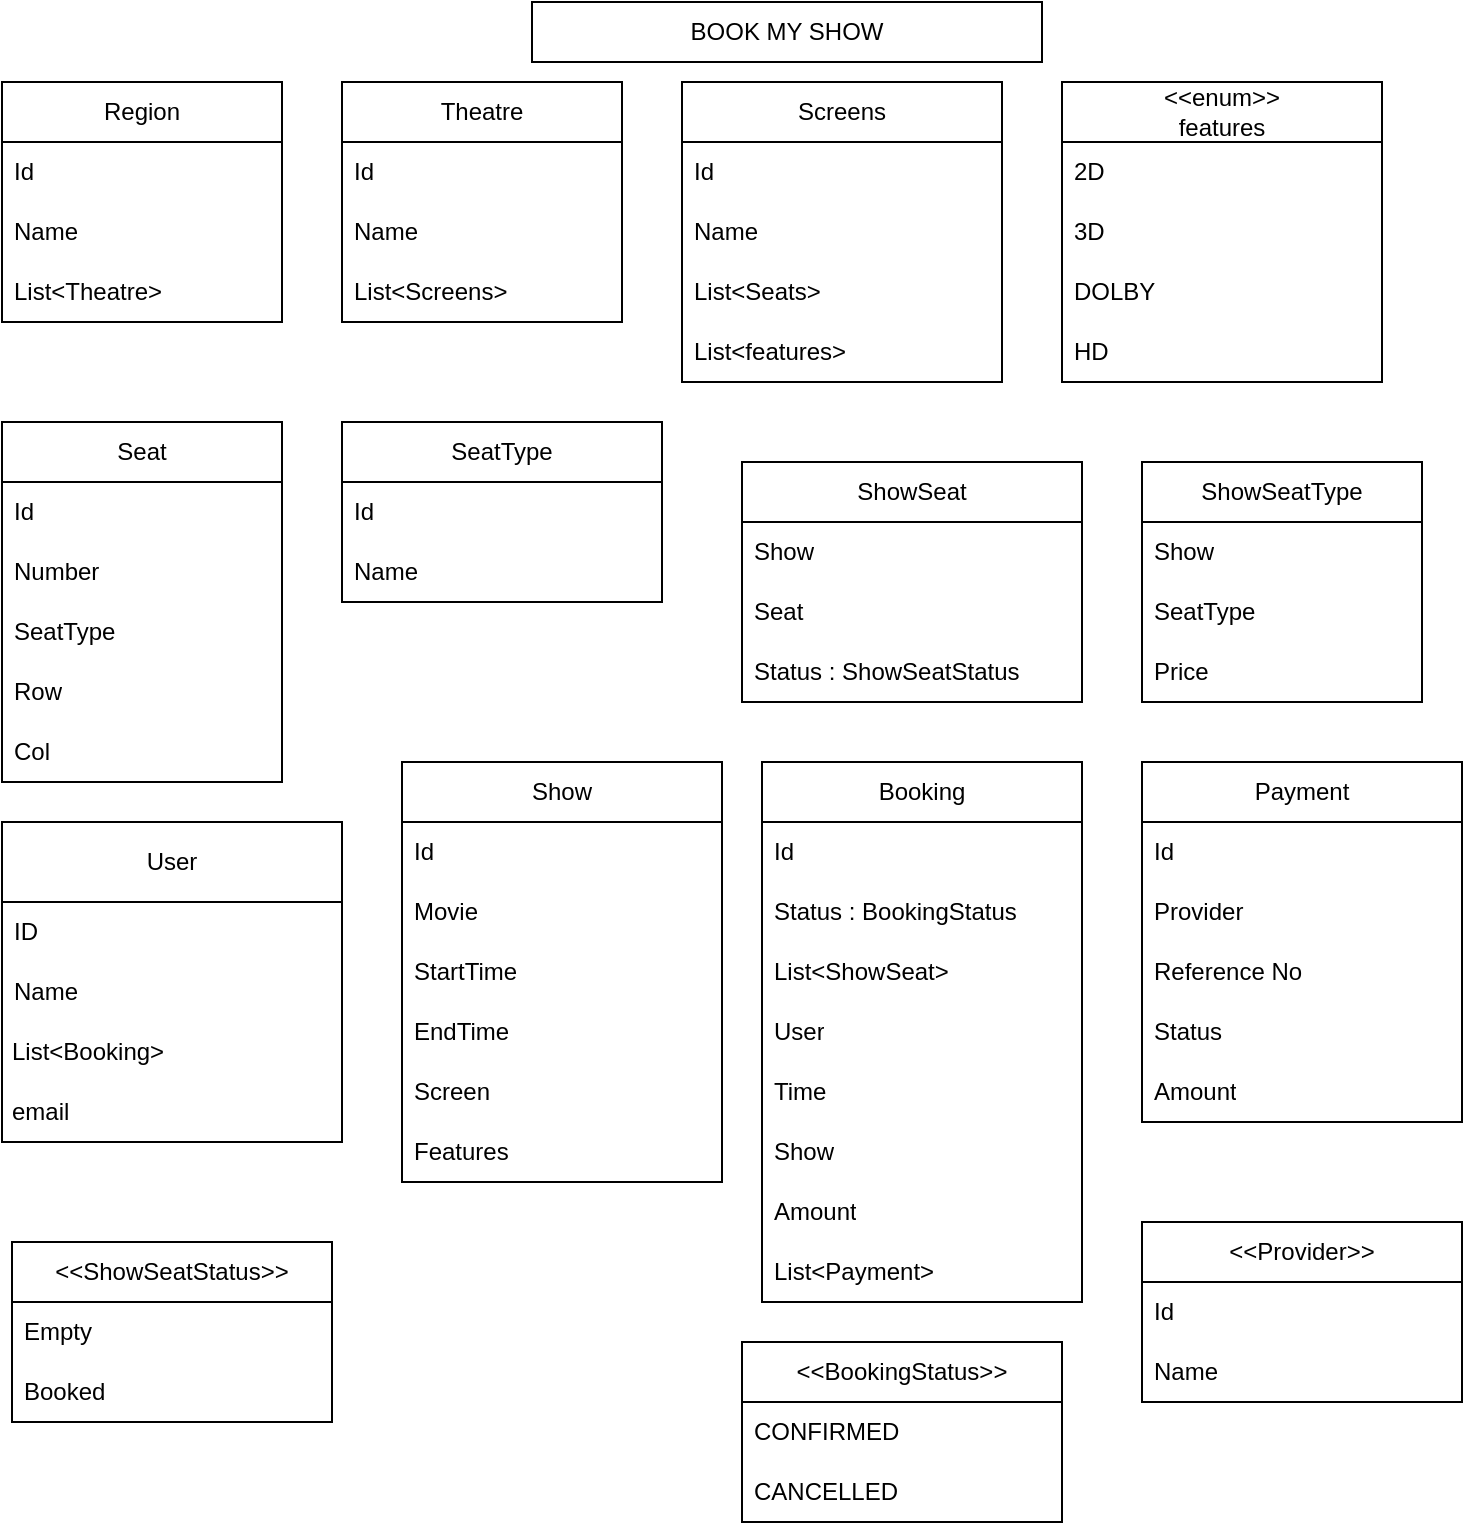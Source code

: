 <mxfile version="21.2.9" type="github">
  <diagram name="Page-1" id="JEzkA79z9Nz-sqjyWass">
    <mxGraphModel dx="1008" dy="642" grid="1" gridSize="10" guides="1" tooltips="1" connect="1" arrows="1" fold="1" page="1" pageScale="1" pageWidth="850" pageHeight="1100" math="0" shadow="0">
      <root>
        <mxCell id="0" />
        <mxCell id="1" parent="0" />
        <mxCell id="82BOyGzIjIqKKDNRnofl-1" value="Region" style="swimlane;fontStyle=0;childLayout=stackLayout;horizontal=1;startSize=30;horizontalStack=0;resizeParent=1;resizeParentMax=0;resizeLast=0;collapsible=1;marginBottom=0;whiteSpace=wrap;html=1;" vertex="1" parent="1">
          <mxGeometry x="40" y="40" width="140" height="120" as="geometry" />
        </mxCell>
        <mxCell id="82BOyGzIjIqKKDNRnofl-2" value="Id" style="text;strokeColor=none;fillColor=none;align=left;verticalAlign=middle;spacingLeft=4;spacingRight=4;overflow=hidden;points=[[0,0.5],[1,0.5]];portConstraint=eastwest;rotatable=0;whiteSpace=wrap;html=1;" vertex="1" parent="82BOyGzIjIqKKDNRnofl-1">
          <mxGeometry y="30" width="140" height="30" as="geometry" />
        </mxCell>
        <mxCell id="82BOyGzIjIqKKDNRnofl-3" value="Name" style="text;strokeColor=none;fillColor=none;align=left;verticalAlign=middle;spacingLeft=4;spacingRight=4;overflow=hidden;points=[[0,0.5],[1,0.5]];portConstraint=eastwest;rotatable=0;whiteSpace=wrap;html=1;" vertex="1" parent="82BOyGzIjIqKKDNRnofl-1">
          <mxGeometry y="60" width="140" height="30" as="geometry" />
        </mxCell>
        <mxCell id="82BOyGzIjIqKKDNRnofl-4" value="List&amp;lt;Theatre&amp;gt;" style="text;strokeColor=none;fillColor=none;align=left;verticalAlign=middle;spacingLeft=4;spacingRight=4;overflow=hidden;points=[[0,0.5],[1,0.5]];portConstraint=eastwest;rotatable=0;whiteSpace=wrap;html=1;" vertex="1" parent="82BOyGzIjIqKKDNRnofl-1">
          <mxGeometry y="90" width="140" height="30" as="geometry" />
        </mxCell>
        <mxCell id="82BOyGzIjIqKKDNRnofl-5" value="Theatre" style="swimlane;fontStyle=0;childLayout=stackLayout;horizontal=1;startSize=30;horizontalStack=0;resizeParent=1;resizeParentMax=0;resizeLast=0;collapsible=1;marginBottom=0;whiteSpace=wrap;html=1;" vertex="1" parent="1">
          <mxGeometry x="210" y="40" width="140" height="120" as="geometry" />
        </mxCell>
        <mxCell id="82BOyGzIjIqKKDNRnofl-6" value="Id" style="text;strokeColor=none;fillColor=none;align=left;verticalAlign=middle;spacingLeft=4;spacingRight=4;overflow=hidden;points=[[0,0.5],[1,0.5]];portConstraint=eastwest;rotatable=0;whiteSpace=wrap;html=1;" vertex="1" parent="82BOyGzIjIqKKDNRnofl-5">
          <mxGeometry y="30" width="140" height="30" as="geometry" />
        </mxCell>
        <mxCell id="82BOyGzIjIqKKDNRnofl-7" value="Name" style="text;strokeColor=none;fillColor=none;align=left;verticalAlign=middle;spacingLeft=4;spacingRight=4;overflow=hidden;points=[[0,0.5],[1,0.5]];portConstraint=eastwest;rotatable=0;whiteSpace=wrap;html=1;" vertex="1" parent="82BOyGzIjIqKKDNRnofl-5">
          <mxGeometry y="60" width="140" height="30" as="geometry" />
        </mxCell>
        <mxCell id="82BOyGzIjIqKKDNRnofl-8" value="List&amp;lt;Screens&amp;gt;" style="text;strokeColor=none;fillColor=none;align=left;verticalAlign=middle;spacingLeft=4;spacingRight=4;overflow=hidden;points=[[0,0.5],[1,0.5]];portConstraint=eastwest;rotatable=0;whiteSpace=wrap;html=1;" vertex="1" parent="82BOyGzIjIqKKDNRnofl-5">
          <mxGeometry y="90" width="140" height="30" as="geometry" />
        </mxCell>
        <object label="Screens" Features="" id="82BOyGzIjIqKKDNRnofl-9">
          <mxCell style="swimlane;fontStyle=0;childLayout=stackLayout;horizontal=1;startSize=30;horizontalStack=0;resizeParent=1;resizeParentMax=0;resizeLast=0;collapsible=1;marginBottom=0;whiteSpace=wrap;html=1;swimlaneLine=1;points=[[0,0,0,0,0],[0,0.25,0,0,0],[0,0.5,0,0,0],[0,0.75,0,0,0],[0,1,0,0,0],[0.25,0,0,0,0],[0.25,1,0,0,0],[0.5,0,0,0,0],[0.5,1,0,0,0],[0.75,0,0,0,0],[0.75,1,0,0,0],[1,0,0,0,0],[1,0.25,0,0,0],[1,0.5,0,0,0],[1,0.75,0,0,0],[1,1,0,0,0]];rotation=0;" vertex="1" parent="1">
            <mxGeometry x="380" y="40" width="160" height="150" as="geometry" />
          </mxCell>
        </object>
        <mxCell id="82BOyGzIjIqKKDNRnofl-10" value="Id" style="text;strokeColor=none;fillColor=none;align=left;verticalAlign=middle;spacingLeft=4;spacingRight=4;overflow=hidden;points=[[0,0.5],[1,0.5]];portConstraint=eastwest;rotatable=0;whiteSpace=wrap;html=1;" vertex="1" parent="82BOyGzIjIqKKDNRnofl-9">
          <mxGeometry y="30" width="160" height="30" as="geometry" />
        </mxCell>
        <mxCell id="82BOyGzIjIqKKDNRnofl-11" value="Name" style="text;strokeColor=none;fillColor=none;align=left;verticalAlign=middle;spacingLeft=4;spacingRight=4;overflow=hidden;points=[[0,0.5],[1,0.5]];portConstraint=eastwest;rotatable=0;whiteSpace=wrap;html=1;" vertex="1" parent="82BOyGzIjIqKKDNRnofl-9">
          <mxGeometry y="60" width="160" height="30" as="geometry" />
        </mxCell>
        <mxCell id="82BOyGzIjIqKKDNRnofl-12" value="List&amp;lt;Seats&amp;gt;" style="text;strokeColor=none;fillColor=none;align=left;verticalAlign=middle;spacingLeft=4;spacingRight=4;overflow=hidden;points=[[0,0.5],[1,0.5]];portConstraint=eastwest;rotatable=0;whiteSpace=wrap;html=1;" vertex="1" parent="82BOyGzIjIqKKDNRnofl-9">
          <mxGeometry y="90" width="160" height="30" as="geometry" />
        </mxCell>
        <mxCell id="82BOyGzIjIqKKDNRnofl-29" value="List&amp;lt;features&amp;gt;" style="text;strokeColor=none;fillColor=none;align=left;verticalAlign=middle;spacingLeft=4;spacingRight=4;overflow=hidden;points=[[0,0.5],[1,0.5]];portConstraint=eastwest;rotatable=0;whiteSpace=wrap;html=1;" vertex="1" parent="82BOyGzIjIqKKDNRnofl-9">
          <mxGeometry y="120" width="160" height="30" as="geometry" />
        </mxCell>
        <mxCell id="82BOyGzIjIqKKDNRnofl-21" value="User" style="swimlane;fontStyle=0;childLayout=stackLayout;horizontal=1;startSize=40;horizontalStack=0;resizeParent=1;resizeParentMax=0;resizeLast=0;collapsible=1;marginBottom=0;whiteSpace=wrap;html=1;" vertex="1" parent="1">
          <mxGeometry x="40" y="410" width="170" height="160" as="geometry" />
        </mxCell>
        <mxCell id="82BOyGzIjIqKKDNRnofl-22" value="ID&lt;span style=&quot;white-space: pre;&quot;&gt;	&lt;/span&gt;" style="text;strokeColor=none;fillColor=none;align=left;verticalAlign=middle;spacingLeft=4;spacingRight=4;overflow=hidden;points=[[0,0.5],[1,0.5]];portConstraint=eastwest;rotatable=0;whiteSpace=wrap;html=1;" vertex="1" parent="82BOyGzIjIqKKDNRnofl-21">
          <mxGeometry y="40" width="170" height="30" as="geometry" />
        </mxCell>
        <mxCell id="82BOyGzIjIqKKDNRnofl-23" value="Name" style="text;strokeColor=none;fillColor=none;align=left;verticalAlign=middle;spacingLeft=4;spacingRight=4;overflow=hidden;points=[[0,0.5],[1,0.5]];portConstraint=eastwest;rotatable=0;whiteSpace=wrap;html=1;" vertex="1" parent="82BOyGzIjIqKKDNRnofl-21">
          <mxGeometry y="70" width="170" height="30" as="geometry" />
        </mxCell>
        <mxCell id="82BOyGzIjIqKKDNRnofl-25" value="List&amp;lt;Booking&amp;gt;" style="text;strokeColor=none;fillColor=none;align=left;verticalAlign=middle;spacingLeft=3;spacingRight=4;overflow=hidden;points=[[0,0.5],[1,0.5]];portConstraint=eastwest;rotatable=0;whiteSpace=wrap;html=1;" vertex="1" parent="82BOyGzIjIqKKDNRnofl-21">
          <mxGeometry y="100" width="170" height="30" as="geometry" />
        </mxCell>
        <mxCell id="82BOyGzIjIqKKDNRnofl-24" value="email" style="text;strokeColor=none;fillColor=none;align=left;verticalAlign=middle;spacingLeft=3;spacingRight=4;overflow=hidden;points=[[0,0.5],[1,0.5]];portConstraint=eastwest;rotatable=0;whiteSpace=wrap;html=1;" vertex="1" parent="82BOyGzIjIqKKDNRnofl-21">
          <mxGeometry y="130" width="170" height="30" as="geometry" />
        </mxCell>
        <object label="&amp;lt;&amp;lt;enum&amp;gt;&amp;gt;&lt;br&gt;features" Features="" id="82BOyGzIjIqKKDNRnofl-30">
          <mxCell style="swimlane;fontStyle=0;childLayout=stackLayout;horizontal=1;startSize=30;horizontalStack=0;resizeParent=1;resizeParentMax=0;resizeLast=0;collapsible=1;marginBottom=0;whiteSpace=wrap;html=1;swimlaneLine=1;points=[[0,0,0,0,0],[0,0.25,0,0,0],[0,0.5,0,0,0],[0,0.75,0,0,0],[0,1,0,0,0],[0.25,0,0,0,0],[0.25,1,0,0,0],[0.5,0,0,0,0],[0.5,1,0,0,0],[0.75,0,0,0,0],[0.75,1,0,0,0],[1,0,0,0,0],[1,0.25,0,0,0],[1,0.5,0,0,0],[1,0.75,0,0,0],[1,1,0,0,0]];rotation=0;" vertex="1" parent="1">
            <mxGeometry x="570" y="40" width="160" height="150" as="geometry" />
          </mxCell>
        </object>
        <mxCell id="82BOyGzIjIqKKDNRnofl-31" value="2D" style="text;strokeColor=none;fillColor=none;align=left;verticalAlign=middle;spacingLeft=4;spacingRight=4;overflow=hidden;points=[[0,0.5],[1,0.5]];portConstraint=eastwest;rotatable=0;whiteSpace=wrap;html=1;" vertex="1" parent="82BOyGzIjIqKKDNRnofl-30">
          <mxGeometry y="30" width="160" height="30" as="geometry" />
        </mxCell>
        <mxCell id="82BOyGzIjIqKKDNRnofl-32" value="3D" style="text;strokeColor=none;fillColor=none;align=left;verticalAlign=middle;spacingLeft=4;spacingRight=4;overflow=hidden;points=[[0,0.5],[1,0.5]];portConstraint=eastwest;rotatable=0;whiteSpace=wrap;html=1;" vertex="1" parent="82BOyGzIjIqKKDNRnofl-30">
          <mxGeometry y="60" width="160" height="30" as="geometry" />
        </mxCell>
        <mxCell id="82BOyGzIjIqKKDNRnofl-33" value="DOLBY" style="text;strokeColor=none;fillColor=none;align=left;verticalAlign=middle;spacingLeft=4;spacingRight=4;overflow=hidden;points=[[0,0.5],[1,0.5]];portConstraint=eastwest;rotatable=0;whiteSpace=wrap;html=1;" vertex="1" parent="82BOyGzIjIqKKDNRnofl-30">
          <mxGeometry y="90" width="160" height="30" as="geometry" />
        </mxCell>
        <mxCell id="82BOyGzIjIqKKDNRnofl-34" value="HD" style="text;strokeColor=none;fillColor=none;align=left;verticalAlign=middle;spacingLeft=4;spacingRight=4;overflow=hidden;points=[[0,0.5],[1,0.5]];portConstraint=eastwest;rotatable=0;whiteSpace=wrap;html=1;" vertex="1" parent="82BOyGzIjIqKKDNRnofl-30">
          <mxGeometry y="120" width="160" height="30" as="geometry" />
        </mxCell>
        <object label="Seat" Features="" id="82BOyGzIjIqKKDNRnofl-35">
          <mxCell style="swimlane;fontStyle=0;childLayout=stackLayout;horizontal=1;startSize=30;horizontalStack=0;resizeParent=1;resizeParentMax=0;resizeLast=0;collapsible=1;marginBottom=0;whiteSpace=wrap;html=1;swimlaneLine=1;points=[[0,0,0,0,0],[0,0.25,0,0,0],[0,0.5,0,0,0],[0,0.75,0,0,0],[0,1,0,0,0],[0.25,0,0,0,0],[0.25,1,0,0,0],[0.5,0,0,0,0],[0.5,1,0,0,0],[0.75,0,0,0,0],[0.75,1,0,0,0],[1,0,0,0,0],[1,0.25,0,0,0],[1,0.5,0,0,0],[1,0.75,0,0,0],[1,1,0,0,0]];rotation=0;" vertex="1" parent="1">
            <mxGeometry x="40" y="210" width="140" height="180" as="geometry" />
          </mxCell>
        </object>
        <mxCell id="82BOyGzIjIqKKDNRnofl-36" value="Id" style="text;strokeColor=none;fillColor=none;align=left;verticalAlign=middle;spacingLeft=4;spacingRight=4;overflow=hidden;points=[[0,0.5],[1,0.5]];portConstraint=eastwest;rotatable=0;whiteSpace=wrap;html=1;" vertex="1" parent="82BOyGzIjIqKKDNRnofl-35">
          <mxGeometry y="30" width="140" height="30" as="geometry" />
        </mxCell>
        <mxCell id="82BOyGzIjIqKKDNRnofl-37" value="Number" style="text;strokeColor=none;fillColor=none;align=left;verticalAlign=middle;spacingLeft=4;spacingRight=4;overflow=hidden;points=[[0,0.5],[1,0.5]];portConstraint=eastwest;rotatable=0;whiteSpace=wrap;html=1;" vertex="1" parent="82BOyGzIjIqKKDNRnofl-35">
          <mxGeometry y="60" width="140" height="30" as="geometry" />
        </mxCell>
        <mxCell id="82BOyGzIjIqKKDNRnofl-45" value="SeatType" style="text;strokeColor=none;fillColor=none;align=left;verticalAlign=middle;spacingLeft=4;spacingRight=4;overflow=hidden;points=[[0,0.5],[1,0.5]];portConstraint=eastwest;rotatable=0;whiteSpace=wrap;html=1;" vertex="1" parent="82BOyGzIjIqKKDNRnofl-35">
          <mxGeometry y="90" width="140" height="30" as="geometry" />
        </mxCell>
        <mxCell id="82BOyGzIjIqKKDNRnofl-38" value="Row" style="text;strokeColor=none;fillColor=none;align=left;verticalAlign=middle;spacingLeft=4;spacingRight=4;overflow=hidden;points=[[0,0.5],[1,0.5]];portConstraint=eastwest;rotatable=0;whiteSpace=wrap;html=1;" vertex="1" parent="82BOyGzIjIqKKDNRnofl-35">
          <mxGeometry y="120" width="140" height="30" as="geometry" />
        </mxCell>
        <mxCell id="82BOyGzIjIqKKDNRnofl-39" value="Col" style="text;strokeColor=none;fillColor=none;align=left;verticalAlign=middle;spacingLeft=4;spacingRight=4;overflow=hidden;points=[[0,0.5],[1,0.5]];portConstraint=eastwest;rotatable=0;whiteSpace=wrap;html=1;" vertex="1" parent="82BOyGzIjIqKKDNRnofl-35">
          <mxGeometry y="150" width="140" height="30" as="geometry" />
        </mxCell>
        <object label="Show" Features="" id="82BOyGzIjIqKKDNRnofl-40">
          <mxCell style="swimlane;fontStyle=0;childLayout=stackLayout;horizontal=1;startSize=30;horizontalStack=0;resizeParent=1;resizeParentMax=0;resizeLast=0;collapsible=1;marginBottom=0;whiteSpace=wrap;html=1;swimlaneLine=1;points=[[0,0,0,0,0],[0,0.25,0,0,0],[0,0.5,0,0,0],[0,0.75,0,0,0],[0,1,0,0,0],[0.25,0,0,0,0],[0.25,1,0,0,0],[0.5,0,0,0,0],[0.5,1,0,0,0],[0.75,0,0,0,0],[0.75,1,0,0,0],[1,0,0,0,0],[1,0.25,0,0,0],[1,0.5,0,0,0],[1,0.75,0,0,0],[1,1,0,0,0]];rotation=0;" vertex="1" parent="1">
            <mxGeometry x="240" y="380" width="160" height="210" as="geometry" />
          </mxCell>
        </object>
        <mxCell id="82BOyGzIjIqKKDNRnofl-41" value="Id" style="text;strokeColor=none;fillColor=none;align=left;verticalAlign=middle;spacingLeft=4;spacingRight=4;overflow=hidden;points=[[0,0.5],[1,0.5]];portConstraint=eastwest;rotatable=0;whiteSpace=wrap;html=1;" vertex="1" parent="82BOyGzIjIqKKDNRnofl-40">
          <mxGeometry y="30" width="160" height="30" as="geometry" />
        </mxCell>
        <mxCell id="82BOyGzIjIqKKDNRnofl-42" value="Movie" style="text;strokeColor=none;fillColor=none;align=left;verticalAlign=middle;spacingLeft=4;spacingRight=4;overflow=hidden;points=[[0,0.5],[1,0.5]];portConstraint=eastwest;rotatable=0;whiteSpace=wrap;html=1;" vertex="1" parent="82BOyGzIjIqKKDNRnofl-40">
          <mxGeometry y="60" width="160" height="30" as="geometry" />
        </mxCell>
        <mxCell id="82BOyGzIjIqKKDNRnofl-44" value="StartTime" style="text;strokeColor=none;fillColor=none;align=left;verticalAlign=middle;spacingLeft=4;spacingRight=4;overflow=hidden;points=[[0,0.5],[1,0.5]];portConstraint=eastwest;rotatable=0;whiteSpace=wrap;html=1;" vertex="1" parent="82BOyGzIjIqKKDNRnofl-40">
          <mxGeometry y="90" width="160" height="30" as="geometry" />
        </mxCell>
        <mxCell id="82BOyGzIjIqKKDNRnofl-52" value="EndTime" style="text;strokeColor=none;fillColor=none;align=left;verticalAlign=middle;spacingLeft=4;spacingRight=4;overflow=hidden;points=[[0,0.5],[1,0.5]];portConstraint=eastwest;rotatable=0;whiteSpace=wrap;html=1;" vertex="1" parent="82BOyGzIjIqKKDNRnofl-40">
          <mxGeometry y="120" width="160" height="30" as="geometry" />
        </mxCell>
        <mxCell id="82BOyGzIjIqKKDNRnofl-51" value="Screen" style="text;strokeColor=none;fillColor=none;align=left;verticalAlign=middle;spacingLeft=4;spacingRight=4;overflow=hidden;points=[[0,0.5],[1,0.5]];portConstraint=eastwest;rotatable=0;whiteSpace=wrap;html=1;" vertex="1" parent="82BOyGzIjIqKKDNRnofl-40">
          <mxGeometry y="150" width="160" height="30" as="geometry" />
        </mxCell>
        <mxCell id="82BOyGzIjIqKKDNRnofl-50" value="Features" style="text;strokeColor=none;fillColor=none;align=left;verticalAlign=middle;spacingLeft=4;spacingRight=4;overflow=hidden;points=[[0,0.5],[1,0.5]];portConstraint=eastwest;rotatable=0;whiteSpace=wrap;html=1;" vertex="1" parent="82BOyGzIjIqKKDNRnofl-40">
          <mxGeometry y="180" width="160" height="30" as="geometry" />
        </mxCell>
        <object label="SeatType" Features="" id="82BOyGzIjIqKKDNRnofl-46">
          <mxCell style="swimlane;fontStyle=0;childLayout=stackLayout;horizontal=1;startSize=30;horizontalStack=0;resizeParent=1;resizeParentMax=0;resizeLast=0;collapsible=1;marginBottom=0;whiteSpace=wrap;html=1;swimlaneLine=1;points=[[0,0,0,0,0],[0,0.25,0,0,0],[0,0.5,0,0,0],[0,0.75,0,0,0],[0,1,0,0,0],[0.25,0,0,0,0],[0.25,1,0,0,0],[0.5,0,0,0,0],[0.5,1,0,0,0],[0.75,0,0,0,0],[0.75,1,0,0,0],[1,0,0,0,0],[1,0.25,0,0,0],[1,0.5,0,0,0],[1,0.75,0,0,0],[1,1,0,0,0]];rotation=0;" vertex="1" parent="1">
            <mxGeometry x="210" y="210" width="160" height="90" as="geometry" />
          </mxCell>
        </object>
        <mxCell id="82BOyGzIjIqKKDNRnofl-47" value="Id" style="text;strokeColor=none;fillColor=none;align=left;verticalAlign=middle;spacingLeft=4;spacingRight=4;overflow=hidden;points=[[0,0.5],[1,0.5]];portConstraint=eastwest;rotatable=0;whiteSpace=wrap;html=1;" vertex="1" parent="82BOyGzIjIqKKDNRnofl-46">
          <mxGeometry y="30" width="160" height="30" as="geometry" />
        </mxCell>
        <mxCell id="82BOyGzIjIqKKDNRnofl-48" value="Name" style="text;strokeColor=none;fillColor=none;align=left;verticalAlign=middle;spacingLeft=4;spacingRight=4;overflow=hidden;points=[[0,0.5],[1,0.5]];portConstraint=eastwest;rotatable=0;whiteSpace=wrap;html=1;" vertex="1" parent="82BOyGzIjIqKKDNRnofl-46">
          <mxGeometry y="60" width="160" height="30" as="geometry" />
        </mxCell>
        <mxCell id="82BOyGzIjIqKKDNRnofl-53" value="ShowSeat" style="swimlane;fontStyle=0;childLayout=stackLayout;horizontal=1;startSize=30;horizontalStack=0;resizeParent=1;resizeParentMax=0;resizeLast=0;collapsible=1;marginBottom=0;whiteSpace=wrap;html=1;" vertex="1" parent="1">
          <mxGeometry x="410" y="230" width="170" height="120" as="geometry" />
        </mxCell>
        <mxCell id="82BOyGzIjIqKKDNRnofl-54" value="Show" style="text;strokeColor=none;fillColor=none;align=left;verticalAlign=middle;spacingLeft=4;spacingRight=4;overflow=hidden;points=[[0,0.5],[1,0.5]];portConstraint=eastwest;rotatable=0;whiteSpace=wrap;html=1;" vertex="1" parent="82BOyGzIjIqKKDNRnofl-53">
          <mxGeometry y="30" width="170" height="30" as="geometry" />
        </mxCell>
        <mxCell id="82BOyGzIjIqKKDNRnofl-55" value="Seat" style="text;strokeColor=none;fillColor=none;align=left;verticalAlign=middle;spacingLeft=4;spacingRight=4;overflow=hidden;points=[[0,0.5],[1,0.5]];portConstraint=eastwest;rotatable=0;whiteSpace=wrap;html=1;" vertex="1" parent="82BOyGzIjIqKKDNRnofl-53">
          <mxGeometry y="60" width="170" height="30" as="geometry" />
        </mxCell>
        <mxCell id="82BOyGzIjIqKKDNRnofl-56" value="Status : ShowSeatStatus" style="text;strokeColor=none;fillColor=none;align=left;verticalAlign=middle;spacingLeft=4;spacingRight=4;overflow=hidden;points=[[0,0.5],[1,0.5]];portConstraint=eastwest;rotatable=0;whiteSpace=wrap;html=1;" vertex="1" parent="82BOyGzIjIqKKDNRnofl-53">
          <mxGeometry y="90" width="170" height="30" as="geometry" />
        </mxCell>
        <mxCell id="82BOyGzIjIqKKDNRnofl-57" value="ShowSeatType" style="swimlane;fontStyle=0;childLayout=stackLayout;horizontal=1;startSize=30;horizontalStack=0;resizeParent=1;resizeParentMax=0;resizeLast=0;collapsible=1;marginBottom=0;whiteSpace=wrap;html=1;" vertex="1" parent="1">
          <mxGeometry x="610" y="230" width="140" height="120" as="geometry" />
        </mxCell>
        <mxCell id="82BOyGzIjIqKKDNRnofl-58" value="Show" style="text;strokeColor=none;fillColor=none;align=left;verticalAlign=middle;spacingLeft=4;spacingRight=4;overflow=hidden;points=[[0,0.5],[1,0.5]];portConstraint=eastwest;rotatable=0;whiteSpace=wrap;html=1;" vertex="1" parent="82BOyGzIjIqKKDNRnofl-57">
          <mxGeometry y="30" width="140" height="30" as="geometry" />
        </mxCell>
        <mxCell id="82BOyGzIjIqKKDNRnofl-59" value="SeatType" style="text;strokeColor=none;fillColor=none;align=left;verticalAlign=middle;spacingLeft=4;spacingRight=4;overflow=hidden;points=[[0,0.5],[1,0.5]];portConstraint=eastwest;rotatable=0;whiteSpace=wrap;html=1;" vertex="1" parent="82BOyGzIjIqKKDNRnofl-57">
          <mxGeometry y="60" width="140" height="30" as="geometry" />
        </mxCell>
        <mxCell id="82BOyGzIjIqKKDNRnofl-60" value="Price" style="text;strokeColor=none;fillColor=none;align=left;verticalAlign=middle;spacingLeft=4;spacingRight=4;overflow=hidden;points=[[0,0.5],[1,0.5]];portConstraint=eastwest;rotatable=0;whiteSpace=wrap;html=1;" vertex="1" parent="82BOyGzIjIqKKDNRnofl-57">
          <mxGeometry y="90" width="140" height="30" as="geometry" />
        </mxCell>
        <object label="Booking" Features="" id="82BOyGzIjIqKKDNRnofl-61">
          <mxCell style="swimlane;fontStyle=0;childLayout=stackLayout;horizontal=1;startSize=30;horizontalStack=0;resizeParent=1;resizeParentMax=0;resizeLast=0;collapsible=1;marginBottom=0;whiteSpace=wrap;html=1;swimlaneLine=1;points=[[0,0,0,0,0],[0,0.25,0,0,0],[0,0.5,0,0,0],[0,0.75,0,0,0],[0,1,0,0,0],[0.25,0,0,0,0],[0.25,1,0,0,0],[0.5,0,0,0,0],[0.5,1,0,0,0],[0.75,0,0,0,0],[0.75,1,0,0,0],[1,0,0,0,0],[1,0.25,0,0,0],[1,0.5,0,0,0],[1,0.75,0,0,0],[1,1,0,0,0]];rotation=0;" vertex="1" parent="1">
            <mxGeometry x="420" y="380" width="160" height="270" as="geometry" />
          </mxCell>
        </object>
        <mxCell id="82BOyGzIjIqKKDNRnofl-62" value="Id" style="text;strokeColor=none;fillColor=none;align=left;verticalAlign=middle;spacingLeft=4;spacingRight=4;overflow=hidden;points=[[0,0.5],[1,0.5]];portConstraint=eastwest;rotatable=0;whiteSpace=wrap;html=1;" vertex="1" parent="82BOyGzIjIqKKDNRnofl-61">
          <mxGeometry y="30" width="160" height="30" as="geometry" />
        </mxCell>
        <mxCell id="82BOyGzIjIqKKDNRnofl-63" value="Status : BookingStatus" style="text;strokeColor=none;fillColor=none;align=left;verticalAlign=middle;spacingLeft=4;spacingRight=4;overflow=hidden;points=[[0,0.5],[1,0.5]];portConstraint=eastwest;rotatable=0;whiteSpace=wrap;html=1;" vertex="1" parent="82BOyGzIjIqKKDNRnofl-61">
          <mxGeometry y="60" width="160" height="30" as="geometry" />
        </mxCell>
        <mxCell id="82BOyGzIjIqKKDNRnofl-64" value="List&amp;lt;ShowSeat&amp;gt;" style="text;strokeColor=none;fillColor=none;align=left;verticalAlign=middle;spacingLeft=4;spacingRight=4;overflow=hidden;points=[[0,0.5],[1,0.5]];portConstraint=eastwest;rotatable=0;whiteSpace=wrap;html=1;" vertex="1" parent="82BOyGzIjIqKKDNRnofl-61">
          <mxGeometry y="90" width="160" height="30" as="geometry" />
        </mxCell>
        <mxCell id="82BOyGzIjIqKKDNRnofl-65" value="User" style="text;strokeColor=none;fillColor=none;align=left;verticalAlign=middle;spacingLeft=4;spacingRight=4;overflow=hidden;points=[[0,0.5],[1,0.5]];portConstraint=eastwest;rotatable=0;whiteSpace=wrap;html=1;" vertex="1" parent="82BOyGzIjIqKKDNRnofl-61">
          <mxGeometry y="120" width="160" height="30" as="geometry" />
        </mxCell>
        <mxCell id="82BOyGzIjIqKKDNRnofl-66" value="Time" style="text;strokeColor=none;fillColor=none;align=left;verticalAlign=middle;spacingLeft=4;spacingRight=4;overflow=hidden;points=[[0,0.5],[1,0.5]];portConstraint=eastwest;rotatable=0;whiteSpace=wrap;html=1;" vertex="1" parent="82BOyGzIjIqKKDNRnofl-61">
          <mxGeometry y="150" width="160" height="30" as="geometry" />
        </mxCell>
        <mxCell id="82BOyGzIjIqKKDNRnofl-67" value="Show" style="text;strokeColor=none;fillColor=none;align=left;verticalAlign=middle;spacingLeft=4;spacingRight=4;overflow=hidden;points=[[0,0.5],[1,0.5]];portConstraint=eastwest;rotatable=0;whiteSpace=wrap;html=1;" vertex="1" parent="82BOyGzIjIqKKDNRnofl-61">
          <mxGeometry y="180" width="160" height="30" as="geometry" />
        </mxCell>
        <mxCell id="82BOyGzIjIqKKDNRnofl-76" value="Amount" style="text;strokeColor=none;fillColor=none;align=left;verticalAlign=middle;spacingLeft=4;spacingRight=4;overflow=hidden;points=[[0,0.5],[1,0.5]];portConstraint=eastwest;rotatable=0;whiteSpace=wrap;html=1;" vertex="1" parent="82BOyGzIjIqKKDNRnofl-61">
          <mxGeometry y="210" width="160" height="30" as="geometry" />
        </mxCell>
        <mxCell id="82BOyGzIjIqKKDNRnofl-75" value="List&amp;lt;Payment&amp;gt;" style="text;strokeColor=none;fillColor=none;align=left;verticalAlign=middle;spacingLeft=4;spacingRight=4;overflow=hidden;points=[[0,0.5],[1,0.5]];portConstraint=eastwest;rotatable=0;whiteSpace=wrap;html=1;" vertex="1" parent="82BOyGzIjIqKKDNRnofl-61">
          <mxGeometry y="240" width="160" height="30" as="geometry" />
        </mxCell>
        <object label="Payment" Features="" id="82BOyGzIjIqKKDNRnofl-68">
          <mxCell style="swimlane;fontStyle=0;childLayout=stackLayout;horizontal=1;startSize=30;horizontalStack=0;resizeParent=1;resizeParentMax=0;resizeLast=0;collapsible=1;marginBottom=0;whiteSpace=wrap;html=1;swimlaneLine=1;points=[[0,0,0,0,0],[0,0.25,0,0,0],[0,0.5,0,0,0],[0,0.75,0,0,0],[0,1,0,0,0],[0.25,0,0,0,0],[0.25,1,0,0,0],[0.5,0,0,0,0],[0.5,1,0,0,0],[0.75,0,0,0,0],[0.75,1,0,0,0],[1,0,0,0,0],[1,0.25,0,0,0],[1,0.5,0,0,0],[1,0.75,0,0,0],[1,1,0,0,0]];rotation=0;" vertex="1" parent="1">
            <mxGeometry x="610" y="380" width="160" height="180" as="geometry" />
          </mxCell>
        </object>
        <mxCell id="82BOyGzIjIqKKDNRnofl-69" value="Id" style="text;strokeColor=none;fillColor=none;align=left;verticalAlign=middle;spacingLeft=4;spacingRight=4;overflow=hidden;points=[[0,0.5],[1,0.5]];portConstraint=eastwest;rotatable=0;whiteSpace=wrap;html=1;" vertex="1" parent="82BOyGzIjIqKKDNRnofl-68">
          <mxGeometry y="30" width="160" height="30" as="geometry" />
        </mxCell>
        <mxCell id="82BOyGzIjIqKKDNRnofl-70" value="Provider" style="text;strokeColor=none;fillColor=none;align=left;verticalAlign=middle;spacingLeft=4;spacingRight=4;overflow=hidden;points=[[0,0.5],[1,0.5]];portConstraint=eastwest;rotatable=0;whiteSpace=wrap;html=1;" vertex="1" parent="82BOyGzIjIqKKDNRnofl-68">
          <mxGeometry y="60" width="160" height="30" as="geometry" />
        </mxCell>
        <mxCell id="82BOyGzIjIqKKDNRnofl-71" value="Reference No" style="text;strokeColor=none;fillColor=none;align=left;verticalAlign=middle;spacingLeft=4;spacingRight=4;overflow=hidden;points=[[0,0.5],[1,0.5]];portConstraint=eastwest;rotatable=0;whiteSpace=wrap;html=1;" vertex="1" parent="82BOyGzIjIqKKDNRnofl-68">
          <mxGeometry y="90" width="160" height="30" as="geometry" />
        </mxCell>
        <mxCell id="82BOyGzIjIqKKDNRnofl-72" value="Status&amp;nbsp;" style="text;strokeColor=none;fillColor=none;align=left;verticalAlign=middle;spacingLeft=4;spacingRight=4;overflow=hidden;points=[[0,0.5],[1,0.5]];portConstraint=eastwest;rotatable=0;whiteSpace=wrap;html=1;" vertex="1" parent="82BOyGzIjIqKKDNRnofl-68">
          <mxGeometry y="120" width="160" height="30" as="geometry" />
        </mxCell>
        <mxCell id="82BOyGzIjIqKKDNRnofl-73" value="Amount" style="text;strokeColor=none;fillColor=none;align=left;verticalAlign=middle;spacingLeft=4;spacingRight=4;overflow=hidden;points=[[0,0.5],[1,0.5]];portConstraint=eastwest;rotatable=0;whiteSpace=wrap;html=1;" vertex="1" parent="82BOyGzIjIqKKDNRnofl-68">
          <mxGeometry y="150" width="160" height="30" as="geometry" />
        </mxCell>
        <object label="&amp;lt;&amp;lt;ShowSeatStatus&amp;gt;&amp;gt;" Features="" id="82BOyGzIjIqKKDNRnofl-77">
          <mxCell style="swimlane;fontStyle=0;childLayout=stackLayout;horizontal=1;startSize=30;horizontalStack=0;resizeParent=1;resizeParentMax=0;resizeLast=0;collapsible=1;marginBottom=0;whiteSpace=wrap;html=1;swimlaneLine=1;points=[[0,0,0,0,0],[0,0.25,0,0,0],[0,0.5,0,0,0],[0,0.75,0,0,0],[0,1,0,0,0],[0.25,0,0,0,0],[0.25,1,0,0,0],[0.5,0,0,0,0],[0.5,1,0,0,0],[0.75,0,0,0,0],[0.75,1,0,0,0],[1,0,0,0,0],[1,0.25,0,0,0],[1,0.5,0,0,0],[1,0.75,0,0,0],[1,1,0,0,0]];rotation=0;" vertex="1" parent="1">
            <mxGeometry x="45" y="620" width="160" height="90" as="geometry" />
          </mxCell>
        </object>
        <mxCell id="82BOyGzIjIqKKDNRnofl-78" value="Empty" style="text;strokeColor=none;fillColor=none;align=left;verticalAlign=middle;spacingLeft=4;spacingRight=4;overflow=hidden;points=[[0,0.5],[1,0.5]];portConstraint=eastwest;rotatable=0;whiteSpace=wrap;html=1;" vertex="1" parent="82BOyGzIjIqKKDNRnofl-77">
          <mxGeometry y="30" width="160" height="30" as="geometry" />
        </mxCell>
        <mxCell id="82BOyGzIjIqKKDNRnofl-79" value="Booked" style="text;strokeColor=none;fillColor=none;align=left;verticalAlign=middle;spacingLeft=4;spacingRight=4;overflow=hidden;points=[[0,0.5],[1,0.5]];portConstraint=eastwest;rotatable=0;whiteSpace=wrap;html=1;" vertex="1" parent="82BOyGzIjIqKKDNRnofl-77">
          <mxGeometry y="60" width="160" height="30" as="geometry" />
        </mxCell>
        <object label="&amp;lt;&amp;lt;Provider&amp;gt;&amp;gt;" Features="" id="82BOyGzIjIqKKDNRnofl-80">
          <mxCell style="swimlane;fontStyle=0;childLayout=stackLayout;horizontal=1;startSize=30;horizontalStack=0;resizeParent=1;resizeParentMax=0;resizeLast=0;collapsible=1;marginBottom=0;whiteSpace=wrap;html=1;swimlaneLine=1;points=[[0,0,0,0,0],[0,0.25,0,0,0],[0,0.5,0,0,0],[0,0.75,0,0,0],[0,1,0,0,0],[0.25,0,0,0,0],[0.25,1,0,0,0],[0.5,0,0,0,0],[0.5,1,0,0,0],[0.75,0,0,0,0],[0.75,1,0,0,0],[1,0,0,0,0],[1,0.25,0,0,0],[1,0.5,0,0,0],[1,0.75,0,0,0],[1,1,0,0,0]];rotation=0;" vertex="1" parent="1">
            <mxGeometry x="610" y="610" width="160" height="90" as="geometry" />
          </mxCell>
        </object>
        <mxCell id="82BOyGzIjIqKKDNRnofl-81" value="Id" style="text;strokeColor=none;fillColor=none;align=left;verticalAlign=middle;spacingLeft=4;spacingRight=4;overflow=hidden;points=[[0,0.5],[1,0.5]];portConstraint=eastwest;rotatable=0;whiteSpace=wrap;html=1;" vertex="1" parent="82BOyGzIjIqKKDNRnofl-80">
          <mxGeometry y="30" width="160" height="30" as="geometry" />
        </mxCell>
        <mxCell id="82BOyGzIjIqKKDNRnofl-82" value="Name" style="text;strokeColor=none;fillColor=none;align=left;verticalAlign=middle;spacingLeft=4;spacingRight=4;overflow=hidden;points=[[0,0.5],[1,0.5]];portConstraint=eastwest;rotatable=0;whiteSpace=wrap;html=1;" vertex="1" parent="82BOyGzIjIqKKDNRnofl-80">
          <mxGeometry y="60" width="160" height="30" as="geometry" />
        </mxCell>
        <object label="&amp;lt;&amp;lt;BookingStatus&amp;gt;&amp;gt;" Features="" id="82BOyGzIjIqKKDNRnofl-83">
          <mxCell style="swimlane;fontStyle=0;childLayout=stackLayout;horizontal=1;startSize=30;horizontalStack=0;resizeParent=1;resizeParentMax=0;resizeLast=0;collapsible=1;marginBottom=0;whiteSpace=wrap;html=1;swimlaneLine=1;points=[[0,0,0,0,0],[0,0.25,0,0,0],[0,0.5,0,0,0],[0,0.75,0,0,0],[0,1,0,0,0],[0.25,0,0,0,0],[0.25,1,0,0,0],[0.5,0,0,0,0],[0.5,1,0,0,0],[0.75,0,0,0,0],[0.75,1,0,0,0],[1,0,0,0,0],[1,0.25,0,0,0],[1,0.5,0,0,0],[1,0.75,0,0,0],[1,1,0,0,0]];rotation=0;" vertex="1" parent="1">
            <mxGeometry x="410" y="670" width="160" height="90" as="geometry" />
          </mxCell>
        </object>
        <mxCell id="82BOyGzIjIqKKDNRnofl-84" value="CONFIRMED" style="text;strokeColor=none;fillColor=none;align=left;verticalAlign=middle;spacingLeft=4;spacingRight=4;overflow=hidden;points=[[0,0.5],[1,0.5]];portConstraint=eastwest;rotatable=0;whiteSpace=wrap;html=1;" vertex="1" parent="82BOyGzIjIqKKDNRnofl-83">
          <mxGeometry y="30" width="160" height="30" as="geometry" />
        </mxCell>
        <mxCell id="82BOyGzIjIqKKDNRnofl-85" value="CANCELLED" style="text;strokeColor=none;fillColor=none;align=left;verticalAlign=middle;spacingLeft=4;spacingRight=4;overflow=hidden;points=[[0,0.5],[1,0.5]];portConstraint=eastwest;rotatable=0;whiteSpace=wrap;html=1;" vertex="1" parent="82BOyGzIjIqKKDNRnofl-83">
          <mxGeometry y="60" width="160" height="30" as="geometry" />
        </mxCell>
        <mxCell id="82BOyGzIjIqKKDNRnofl-87" value="BOOK MY SHOW" style="rounded=0;whiteSpace=wrap;html=1;" vertex="1" parent="1">
          <mxGeometry x="305" width="255" height="30" as="geometry" />
        </mxCell>
      </root>
    </mxGraphModel>
  </diagram>
</mxfile>
